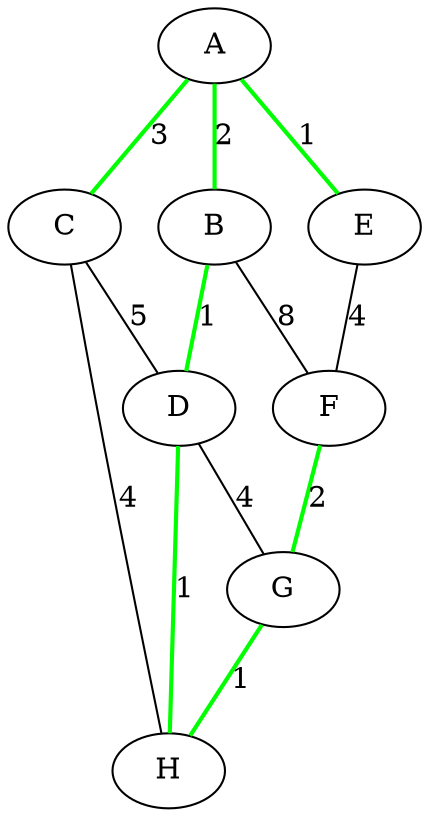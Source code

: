 graph G {

  A -- B [label="2",style=bold,color=green];
  A -- C [label="3",style=bold,color=green];
  A -- E [label="1",style=bold,color=green];
  
  B -- D [label="1",style=bold,color=green];
  B -- F [label="8"];

  C -- D [label="5"];
  C -- H [label="4"];

  D -- G [label="4"];
  D -- H [label="1",style=bold,color=green];

  E -- F [label="4"];
  F -- G [label="2",style=bold,color=green];
  G -- H [label="1",style=bold,color=green];

}